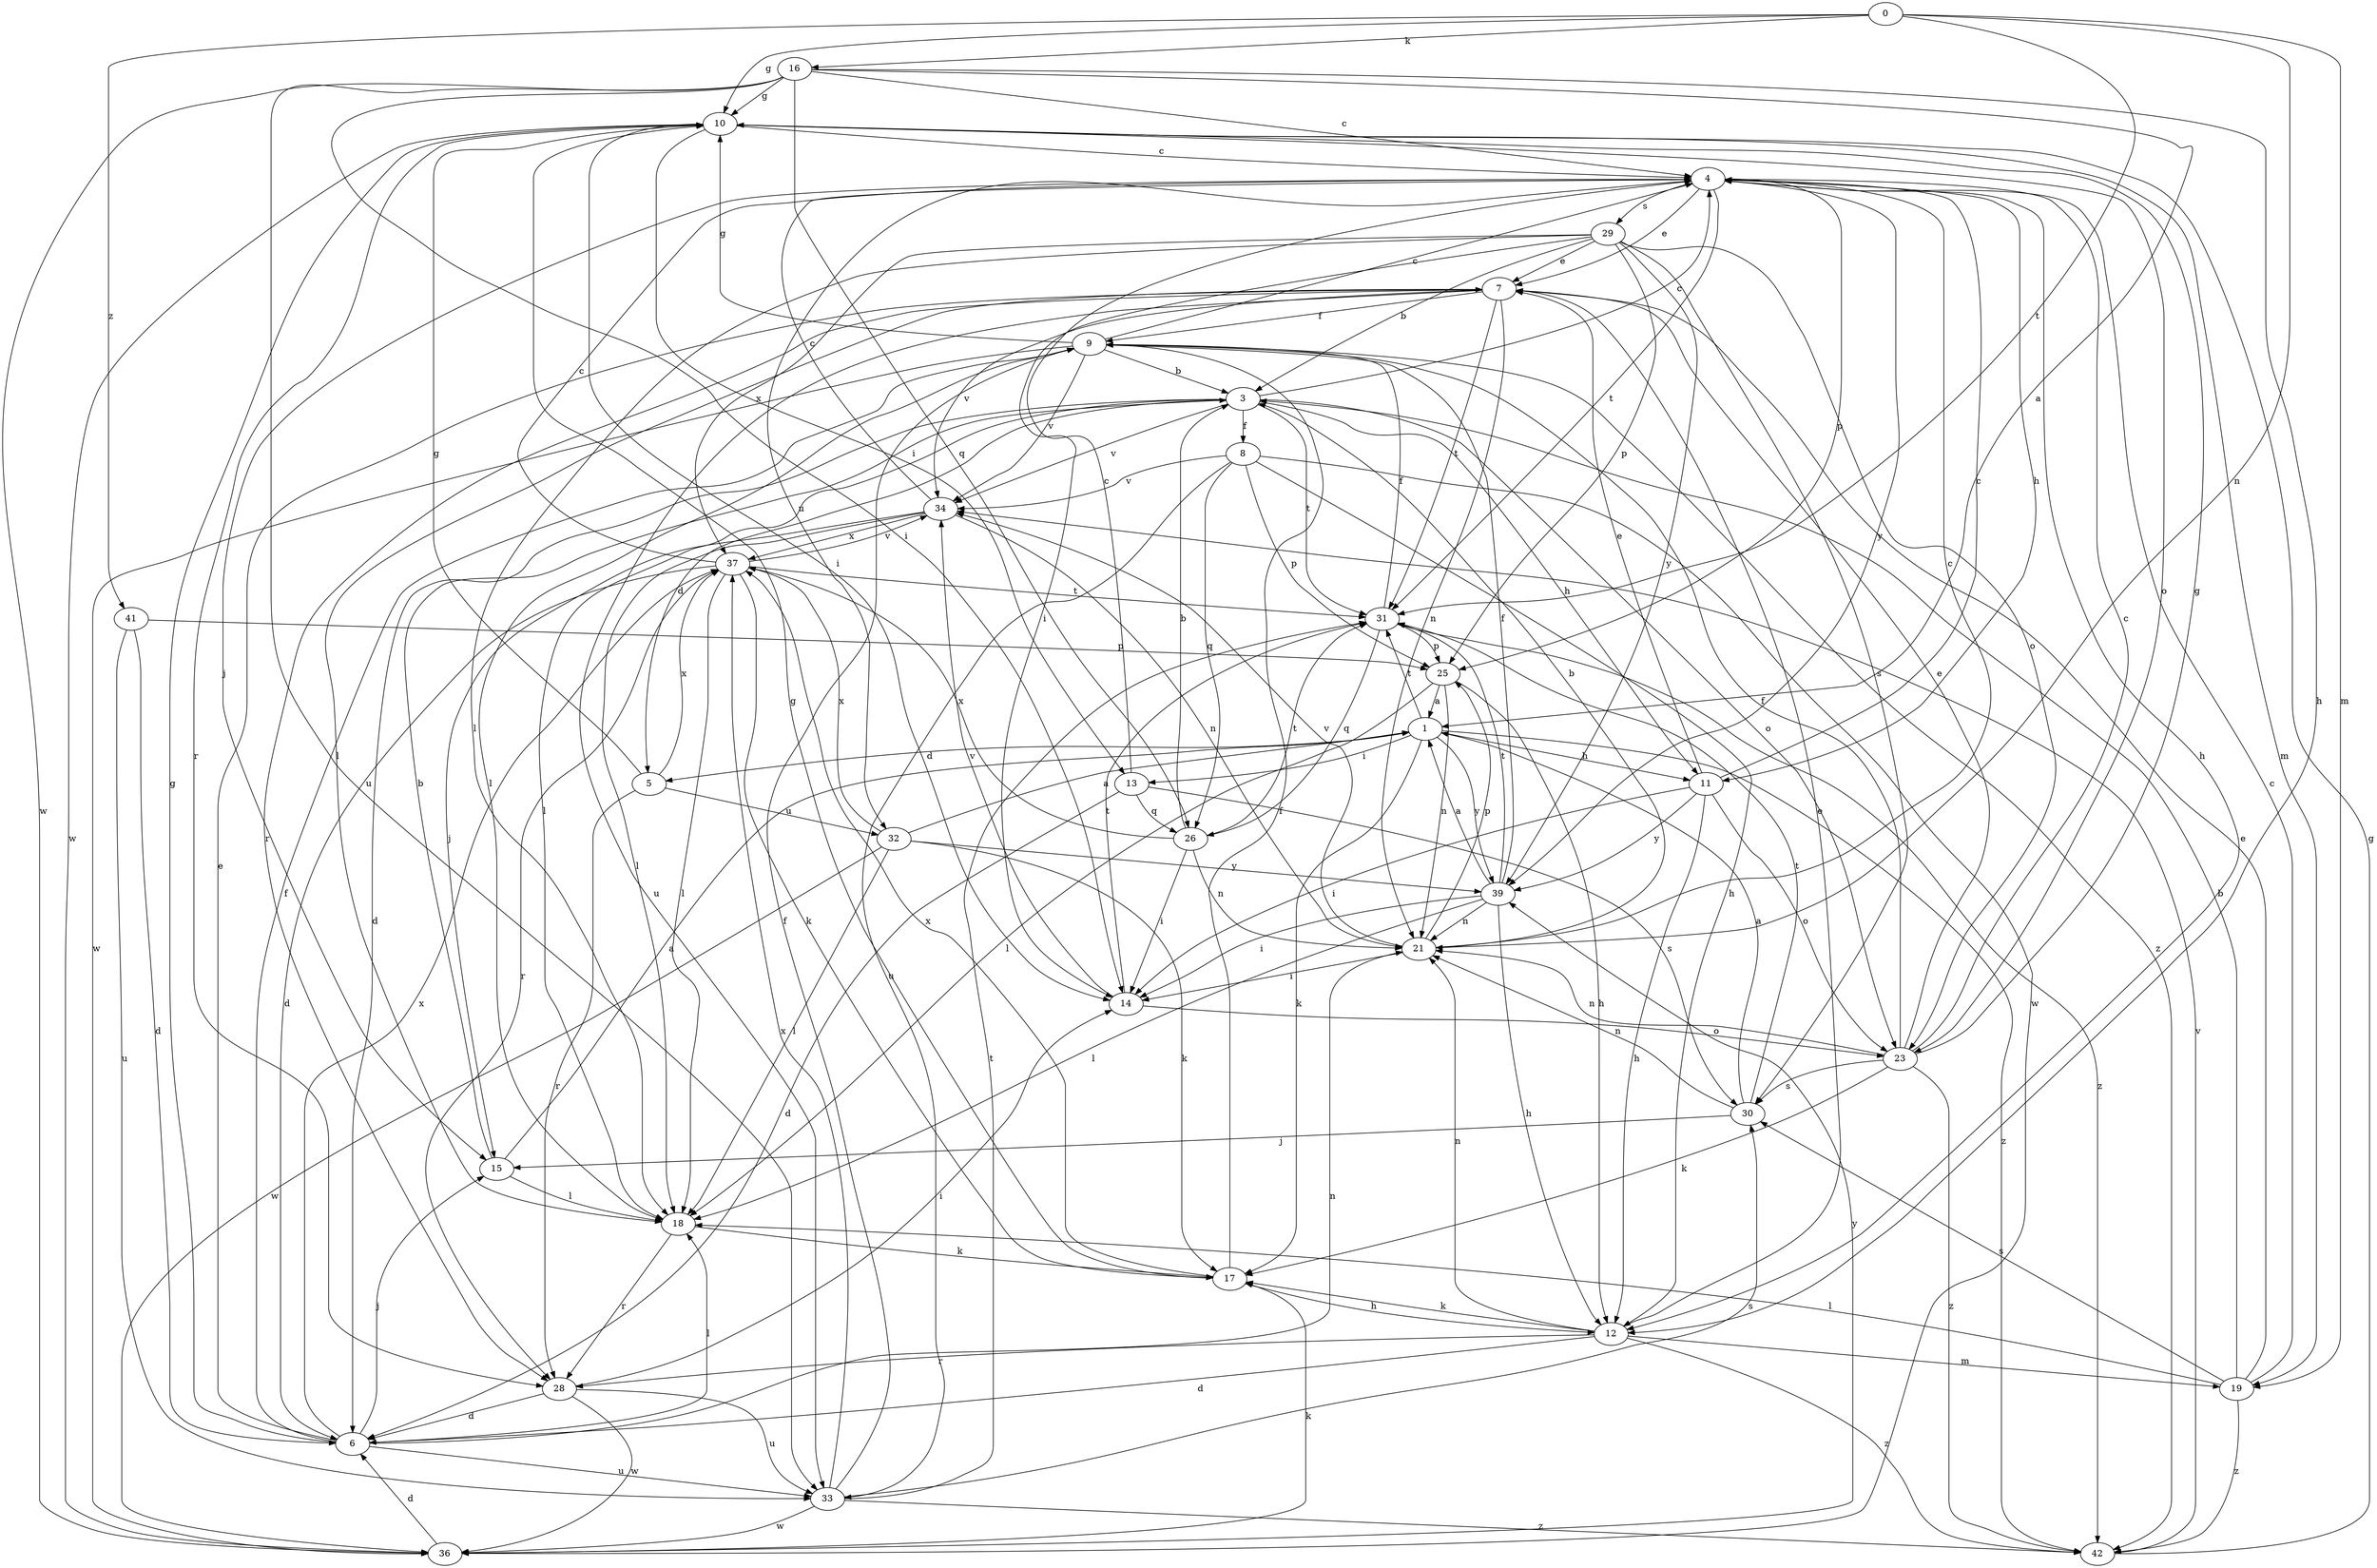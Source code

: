 strict digraph  {
0;
1;
3;
4;
5;
6;
7;
8;
9;
10;
11;
12;
13;
14;
15;
16;
17;
18;
19;
21;
23;
25;
26;
28;
29;
30;
31;
32;
33;
34;
36;
37;
39;
41;
42;
0 -> 10  [label=g];
0 -> 16  [label=k];
0 -> 19  [label=m];
0 -> 21  [label=n];
0 -> 31  [label=t];
0 -> 41  [label=z];
1 -> 5  [label=d];
1 -> 11  [label=h];
1 -> 13  [label=i];
1 -> 17  [label=k];
1 -> 31  [label=t];
1 -> 39  [label=y];
1 -> 42  [label=z];
3 -> 4  [label=c];
3 -> 5  [label=d];
3 -> 6  [label=d];
3 -> 8  [label=f];
3 -> 11  [label=h];
3 -> 18  [label=l];
3 -> 23  [label=o];
3 -> 31  [label=t];
3 -> 34  [label=v];
4 -> 7  [label=e];
4 -> 11  [label=h];
4 -> 12  [label=h];
4 -> 15  [label=j];
4 -> 25  [label=p];
4 -> 29  [label=s];
4 -> 31  [label=t];
4 -> 32  [label=u];
4 -> 39  [label=y];
5 -> 10  [label=g];
5 -> 28  [label=r];
5 -> 32  [label=u];
5 -> 37  [label=x];
6 -> 7  [label=e];
6 -> 9  [label=f];
6 -> 10  [label=g];
6 -> 15  [label=j];
6 -> 18  [label=l];
6 -> 21  [label=n];
6 -> 33  [label=u];
6 -> 37  [label=x];
7 -> 9  [label=f];
7 -> 18  [label=l];
7 -> 21  [label=n];
7 -> 28  [label=r];
7 -> 31  [label=t];
7 -> 33  [label=u];
7 -> 34  [label=v];
8 -> 12  [label=h];
8 -> 25  [label=p];
8 -> 26  [label=q];
8 -> 33  [label=u];
8 -> 34  [label=v];
8 -> 36  [label=w];
9 -> 3  [label=b];
9 -> 4  [label=c];
9 -> 10  [label=g];
9 -> 18  [label=l];
9 -> 34  [label=v];
9 -> 36  [label=w];
9 -> 42  [label=z];
10 -> 4  [label=c];
10 -> 13  [label=i];
10 -> 14  [label=i];
10 -> 19  [label=m];
10 -> 23  [label=o];
10 -> 28  [label=r];
10 -> 36  [label=w];
11 -> 4  [label=c];
11 -> 7  [label=e];
11 -> 12  [label=h];
11 -> 14  [label=i];
11 -> 23  [label=o];
11 -> 39  [label=y];
12 -> 6  [label=d];
12 -> 7  [label=e];
12 -> 17  [label=k];
12 -> 19  [label=m];
12 -> 21  [label=n];
12 -> 28  [label=r];
12 -> 42  [label=z];
13 -> 4  [label=c];
13 -> 6  [label=d];
13 -> 26  [label=q];
13 -> 30  [label=s];
14 -> 23  [label=o];
14 -> 31  [label=t];
14 -> 34  [label=v];
15 -> 1  [label=a];
15 -> 3  [label=b];
15 -> 18  [label=l];
16 -> 1  [label=a];
16 -> 4  [label=c];
16 -> 10  [label=g];
16 -> 12  [label=h];
16 -> 14  [label=i];
16 -> 26  [label=q];
16 -> 33  [label=u];
16 -> 36  [label=w];
17 -> 9  [label=f];
17 -> 10  [label=g];
17 -> 12  [label=h];
17 -> 37  [label=x];
18 -> 17  [label=k];
18 -> 28  [label=r];
19 -> 3  [label=b];
19 -> 4  [label=c];
19 -> 7  [label=e];
19 -> 18  [label=l];
19 -> 30  [label=s];
19 -> 42  [label=z];
21 -> 3  [label=b];
21 -> 4  [label=c];
21 -> 14  [label=i];
21 -> 25  [label=p];
21 -> 34  [label=v];
23 -> 4  [label=c];
23 -> 7  [label=e];
23 -> 9  [label=f];
23 -> 10  [label=g];
23 -> 17  [label=k];
23 -> 21  [label=n];
23 -> 30  [label=s];
23 -> 42  [label=z];
25 -> 1  [label=a];
25 -> 12  [label=h];
25 -> 18  [label=l];
25 -> 21  [label=n];
26 -> 3  [label=b];
26 -> 14  [label=i];
26 -> 21  [label=n];
26 -> 31  [label=t];
26 -> 37  [label=x];
28 -> 6  [label=d];
28 -> 14  [label=i];
28 -> 33  [label=u];
28 -> 36  [label=w];
29 -> 3  [label=b];
29 -> 7  [label=e];
29 -> 14  [label=i];
29 -> 18  [label=l];
29 -> 23  [label=o];
29 -> 25  [label=p];
29 -> 30  [label=s];
29 -> 37  [label=x];
29 -> 39  [label=y];
30 -> 1  [label=a];
30 -> 15  [label=j];
30 -> 21  [label=n];
30 -> 31  [label=t];
31 -> 9  [label=f];
31 -> 25  [label=p];
31 -> 26  [label=q];
31 -> 42  [label=z];
32 -> 1  [label=a];
32 -> 17  [label=k];
32 -> 18  [label=l];
32 -> 36  [label=w];
32 -> 37  [label=x];
32 -> 39  [label=y];
33 -> 9  [label=f];
33 -> 30  [label=s];
33 -> 31  [label=t];
33 -> 36  [label=w];
33 -> 37  [label=x];
33 -> 42  [label=z];
34 -> 4  [label=c];
34 -> 15  [label=j];
34 -> 18  [label=l];
34 -> 21  [label=n];
34 -> 37  [label=x];
36 -> 6  [label=d];
36 -> 17  [label=k];
36 -> 39  [label=y];
37 -> 4  [label=c];
37 -> 6  [label=d];
37 -> 17  [label=k];
37 -> 18  [label=l];
37 -> 28  [label=r];
37 -> 31  [label=t];
37 -> 34  [label=v];
39 -> 1  [label=a];
39 -> 9  [label=f];
39 -> 12  [label=h];
39 -> 14  [label=i];
39 -> 18  [label=l];
39 -> 21  [label=n];
39 -> 31  [label=t];
41 -> 6  [label=d];
41 -> 25  [label=p];
41 -> 33  [label=u];
42 -> 10  [label=g];
42 -> 34  [label=v];
}
